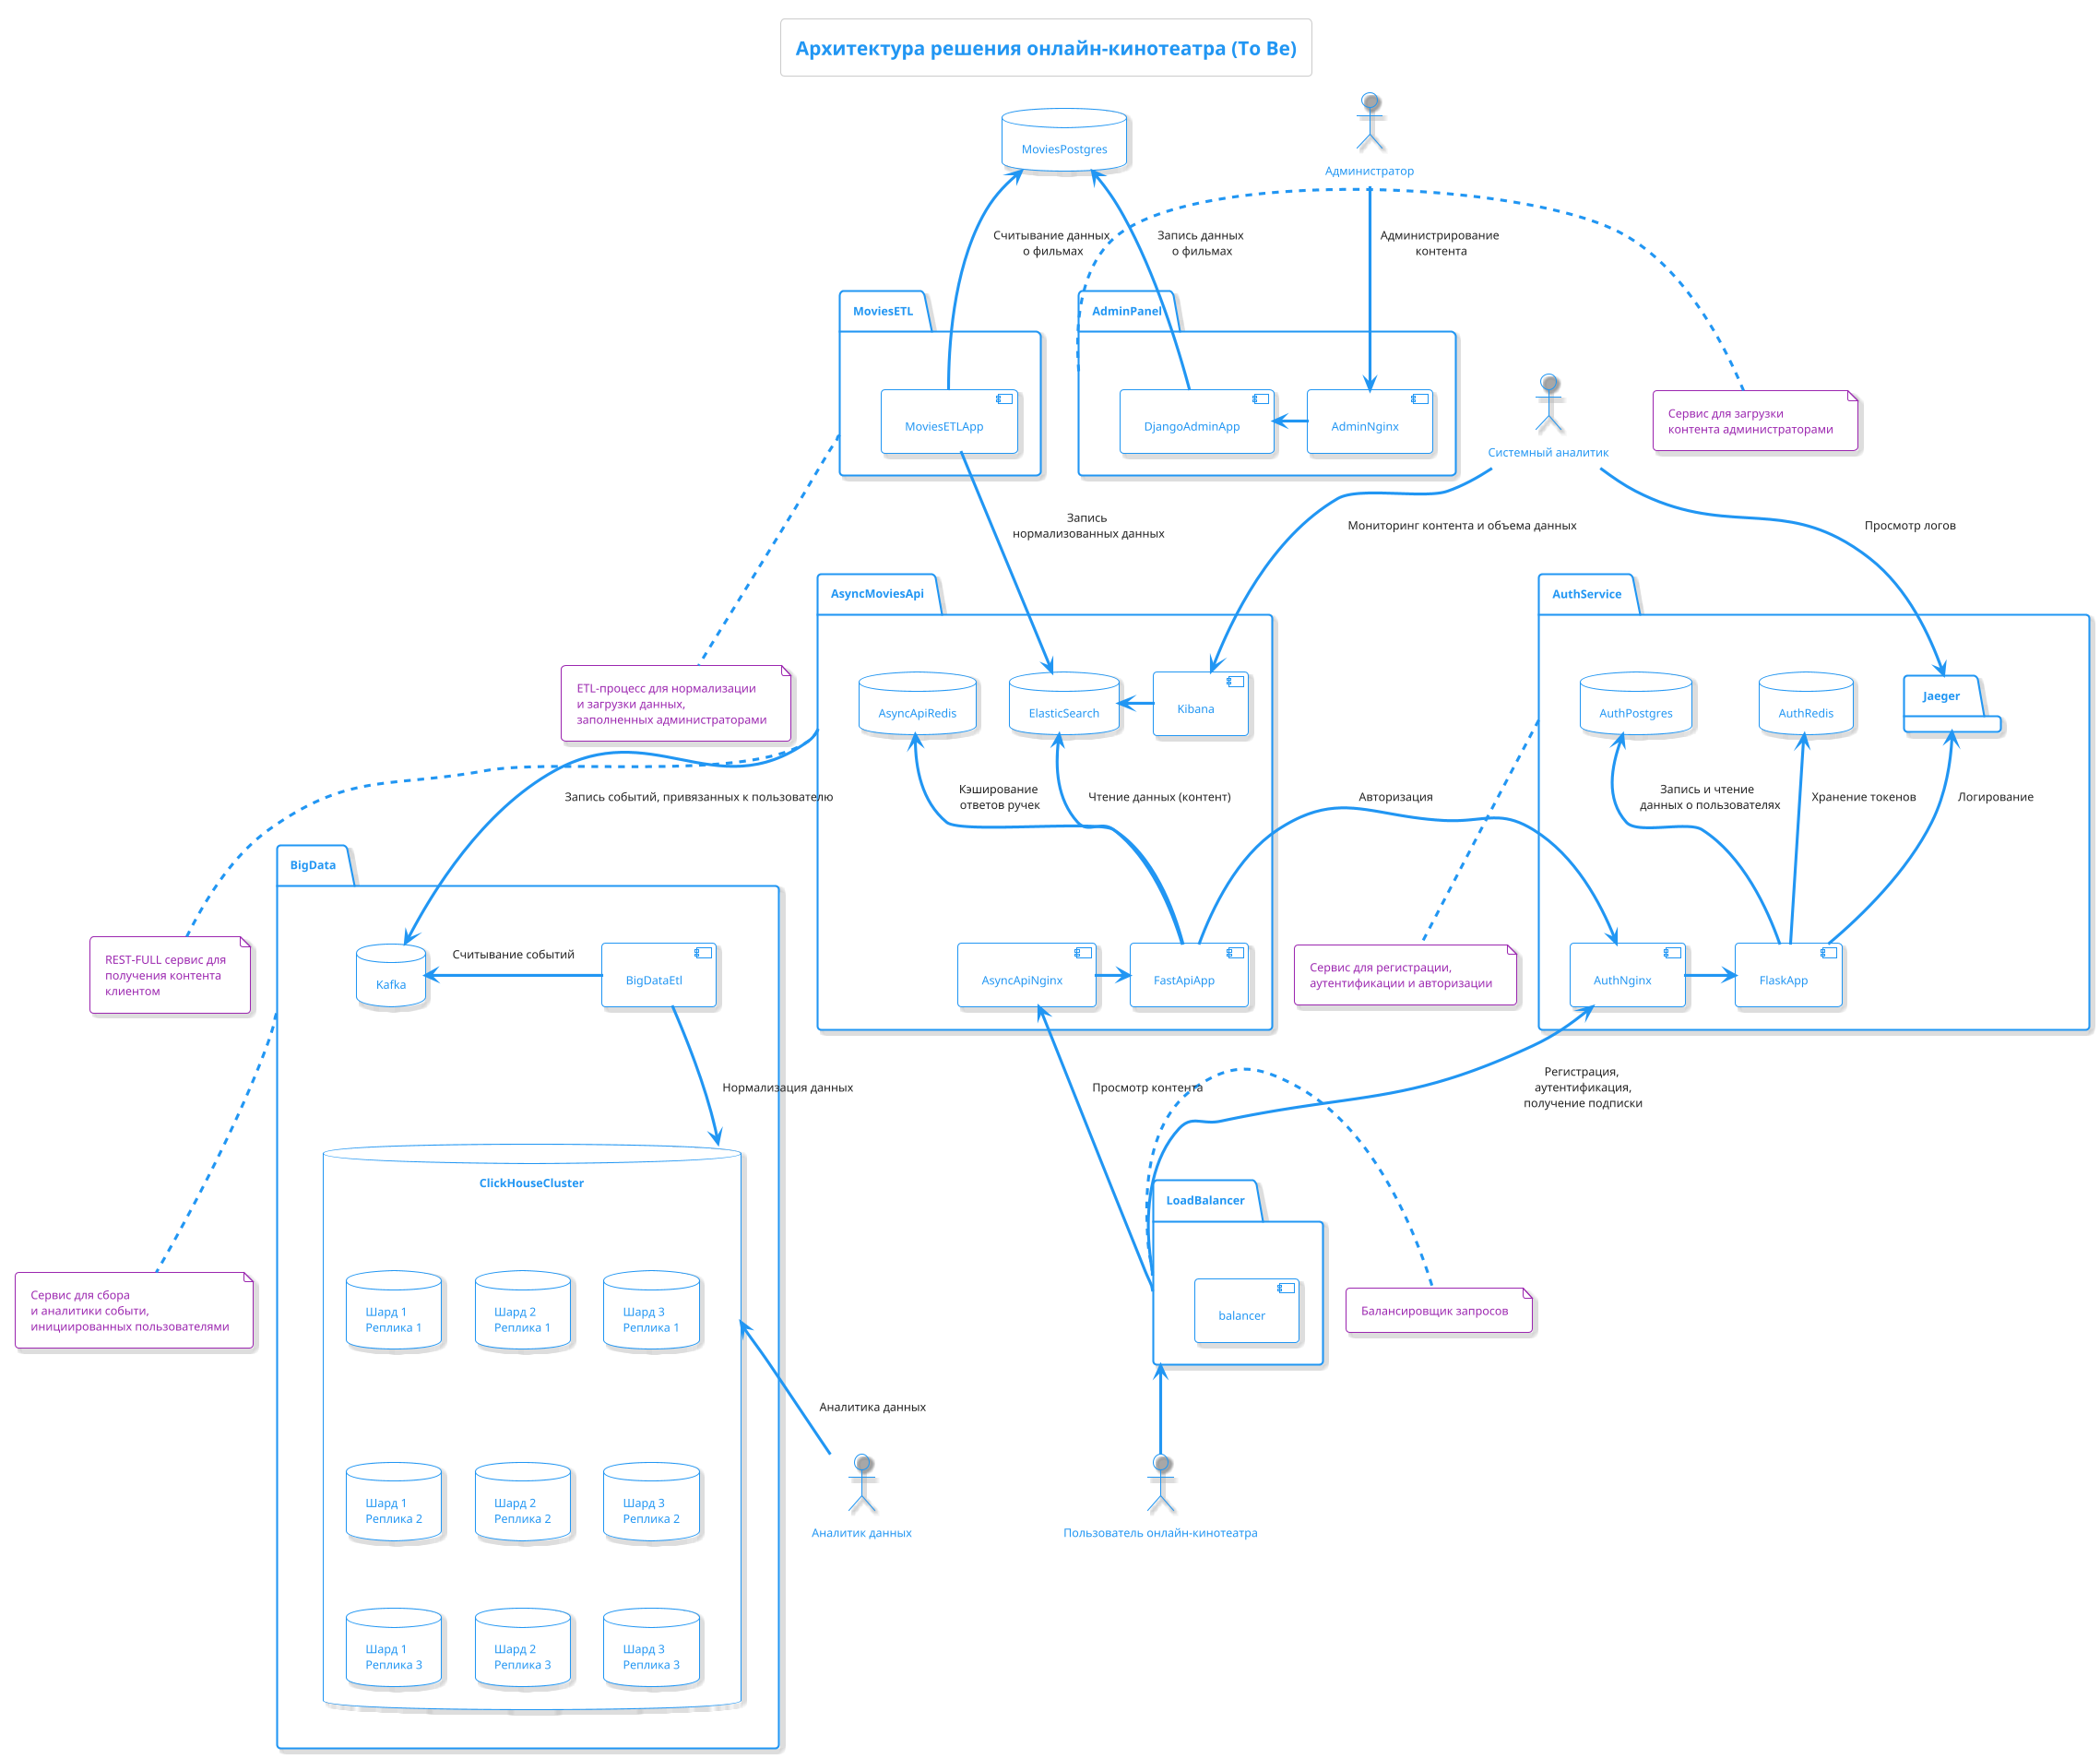 @startuml
!theme materia-outline
title "Архитектура решения онлайн-кинотеатра (To Be)"

actor Администратор as ClientAdmin
actor "Пользователь онлайн-кинотеатра" as Client
actor "Системный аналитик" as SystemAnalyst
actor "Аналитик данных" as DataAnalyst

package AdminPanel {
  component AdminNginx
  component DjangoAdminApp
  AdminNginx -> DjangoAdminApp
}

note right of AdminPanel
Сервис для загрузки
контента администраторами
end note

package MoviesETL {
  component MoviesETLApp
}

note bottom of MoviesETL
ETL-процесс для нормализации
и загрузки данных,
заполненных администраторами
end note

package AsyncMoviesApi {
  database ElasticSearch
  component FastApiApp
  database AsyncApiRedis
  component AsyncApiNginx
  component Kibana

  Kibana -right-> ElasticSearch
  FastApiApp -up-> AsyncApiRedis: Кэширование\n ответов ручек
  FastApiApp -up-> ElasticSearch: Чтение данных (контент)

  AsyncApiNginx -> FastApiApp
}

note bottom of AsyncMoviesApi
REST-FULL сервис для
получения контента
клиентом
end note

package AuthService {
  component FlaskApp
  database AuthRedis
  database AuthPostgres
  component AuthNginx
  package Jaeger
  FlaskApp -up-> AuthPostgres: "Запись и чтение \n данных о пользователях"
  FlaskApp -up-> AuthRedis: "Хранение токенов"
  FlaskApp -up-> Jaeger: "Логирование"
  AuthNginx -right-> FlaskApp
}

note bottom of AuthService
Сервис для регистрации,
аутентификации и авторизации
end note

package BigData {
    database Kafka
    component BigDataEtl

    database "ClickHouseCluster" {
    database "Шард 1\nРеплика 1"
    database "Шард 2\nРеплика 1"
    database "Шард 3\nРеплика 1"
    database "Шард 1\nРеплика 2"
    database "Шард 2\nРеплика 2"
    database "Шард 3\nРеплика 2"
    database "Шард 1\nРеплика 3"
    database "Шард 2\nРеплика 3"
    database "Шард 3\nРеплика 3"
}


    BigDataEtl -left-> Kafka: "Считывание событий"
    BigDataEtl -down-> ClickHouseCluster: "Нормализация данных"
}
note bottom of BigData
Сервис для сбора
и аналитики событи,
инициированных пользователями
end note

AsyncMoviesApi -down-> Kafka: Запись событий, привязанных к пользователю
DataAnalyst -up-> ClickHouseCluster: "Аналитика данных"

package LoadBalancer {
component balancer
}
note right of LoadBalancer
Балансировщик запросов
end note


database MoviesPostgres

DjangoAdminApp -up-> MoviesPostgres : "Запись данных\n о фильмах"

MoviesETLApp -up-> MoviesPostgres : "Считывание данных\n о фильмах"
MoviesETLApp -down-> ElasticSearch : "Запись\n нормализованных данных"

FastApiApp -right-> AuthNginx: "Авторизация"

LoadBalancer -up-> AsyncApiNginx: Просмотр контента
LoadBalancer -up-> AuthNginx: Регистрация,\n аутентификация,\n получение подписки

Client -up-> LoadBalancer
SystemAnalyst -down-> Kibana: "Мониторинг контента и объема данных"
SystemAnalyst -down-> Jaeger: "Просмотр логов"
ClientAdmin -down-> AdminNginx : "Администрирование\n контента"

@enduml